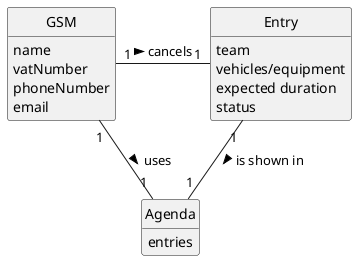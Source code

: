 @startuml
skinparam monochrome true
skinparam packageStyle rectangle
skinparam shadowing false

'left to right direction

skinparam classAttributeIconSize 0

hide circle
hide methods

'title Domain Model

'class Platform {
'  -description
'}

class GSM {
    name
    vatNumber
    phoneNumber
    email
}

class Entry {
    team
    vehicles/equipment
    expected duration
    status
}

class Agenda {
    entries
}

'class User {
'    name
'    email
'    password
'}

GSM "1" - "1" Entry: cancels >
GSM "1" -- "1" Agenda: uses >
Entry "1" -- "1" Agenda: is shown in >

@enduml